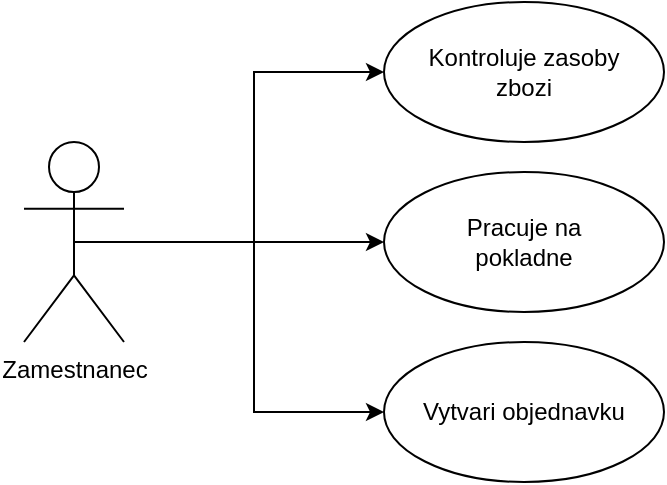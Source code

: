 <mxfile version="20.8.20" type="device"><diagram name="Stránka-1" id="VohxS7Sohf3XD8kIRMj8"><mxGraphModel dx="2603" dy="1410" grid="1" gridSize="10" guides="1" tooltips="1" connect="1" arrows="1" fold="1" page="1" pageScale="1" pageWidth="1169" pageHeight="827" math="0" shadow="0"><root><mxCell id="0"/><mxCell id="1" parent="0"/><mxCell id="CGDmCXB9jBkDh5qUO7lU-5" style="edgeStyle=orthogonalEdgeStyle;rounded=0;orthogonalLoop=1;jettySize=auto;html=1;exitX=0.5;exitY=0.5;exitDx=0;exitDy=0;exitPerimeter=0;entryX=0;entryY=0.5;entryDx=0;entryDy=0;" edge="1" parent="1" source="CGDmCXB9jBkDh5qUO7lU-3" target="CGDmCXB9jBkDh5qUO7lU-4"><mxGeometry relative="1" as="geometry"/></mxCell><mxCell id="CGDmCXB9jBkDh5qUO7lU-7" style="edgeStyle=orthogonalEdgeStyle;rounded=0;orthogonalLoop=1;jettySize=auto;html=1;exitX=0.5;exitY=0.5;exitDx=0;exitDy=0;exitPerimeter=0;entryX=0;entryY=0.5;entryDx=0;entryDy=0;" edge="1" parent="1" source="CGDmCXB9jBkDh5qUO7lU-3" target="CGDmCXB9jBkDh5qUO7lU-6"><mxGeometry relative="1" as="geometry"/></mxCell><mxCell id="CGDmCXB9jBkDh5qUO7lU-9" style="edgeStyle=orthogonalEdgeStyle;rounded=0;orthogonalLoop=1;jettySize=auto;html=1;exitX=0.5;exitY=0.5;exitDx=0;exitDy=0;exitPerimeter=0;entryX=0;entryY=0.5;entryDx=0;entryDy=0;" edge="1" parent="1" source="CGDmCXB9jBkDh5qUO7lU-3" target="CGDmCXB9jBkDh5qUO7lU-8"><mxGeometry relative="1" as="geometry"/></mxCell><mxCell id="CGDmCXB9jBkDh5qUO7lU-3" value="Zamestnanec" style="shape=umlActor;verticalLabelPosition=bottom;verticalAlign=top;html=1;" vertex="1" parent="1"><mxGeometry x="90" y="120" width="50" height="100" as="geometry"/></mxCell><mxCell id="CGDmCXB9jBkDh5qUO7lU-4" value="Pracuje na&lt;br&gt;pokladne" style="ellipse;whiteSpace=wrap;html=1;" vertex="1" parent="1"><mxGeometry x="270" y="135" width="140" height="70" as="geometry"/></mxCell><mxCell id="CGDmCXB9jBkDh5qUO7lU-6" value="Vytvari objednavku" style="ellipse;whiteSpace=wrap;html=1;" vertex="1" parent="1"><mxGeometry x="270" y="220" width="140" height="70" as="geometry"/></mxCell><mxCell id="CGDmCXB9jBkDh5qUO7lU-8" value="Kontroluje zasoby&lt;br&gt;zbozi" style="ellipse;whiteSpace=wrap;html=1;" vertex="1" parent="1"><mxGeometry x="270" y="50" width="140" height="70" as="geometry"/></mxCell></root></mxGraphModel></diagram></mxfile>